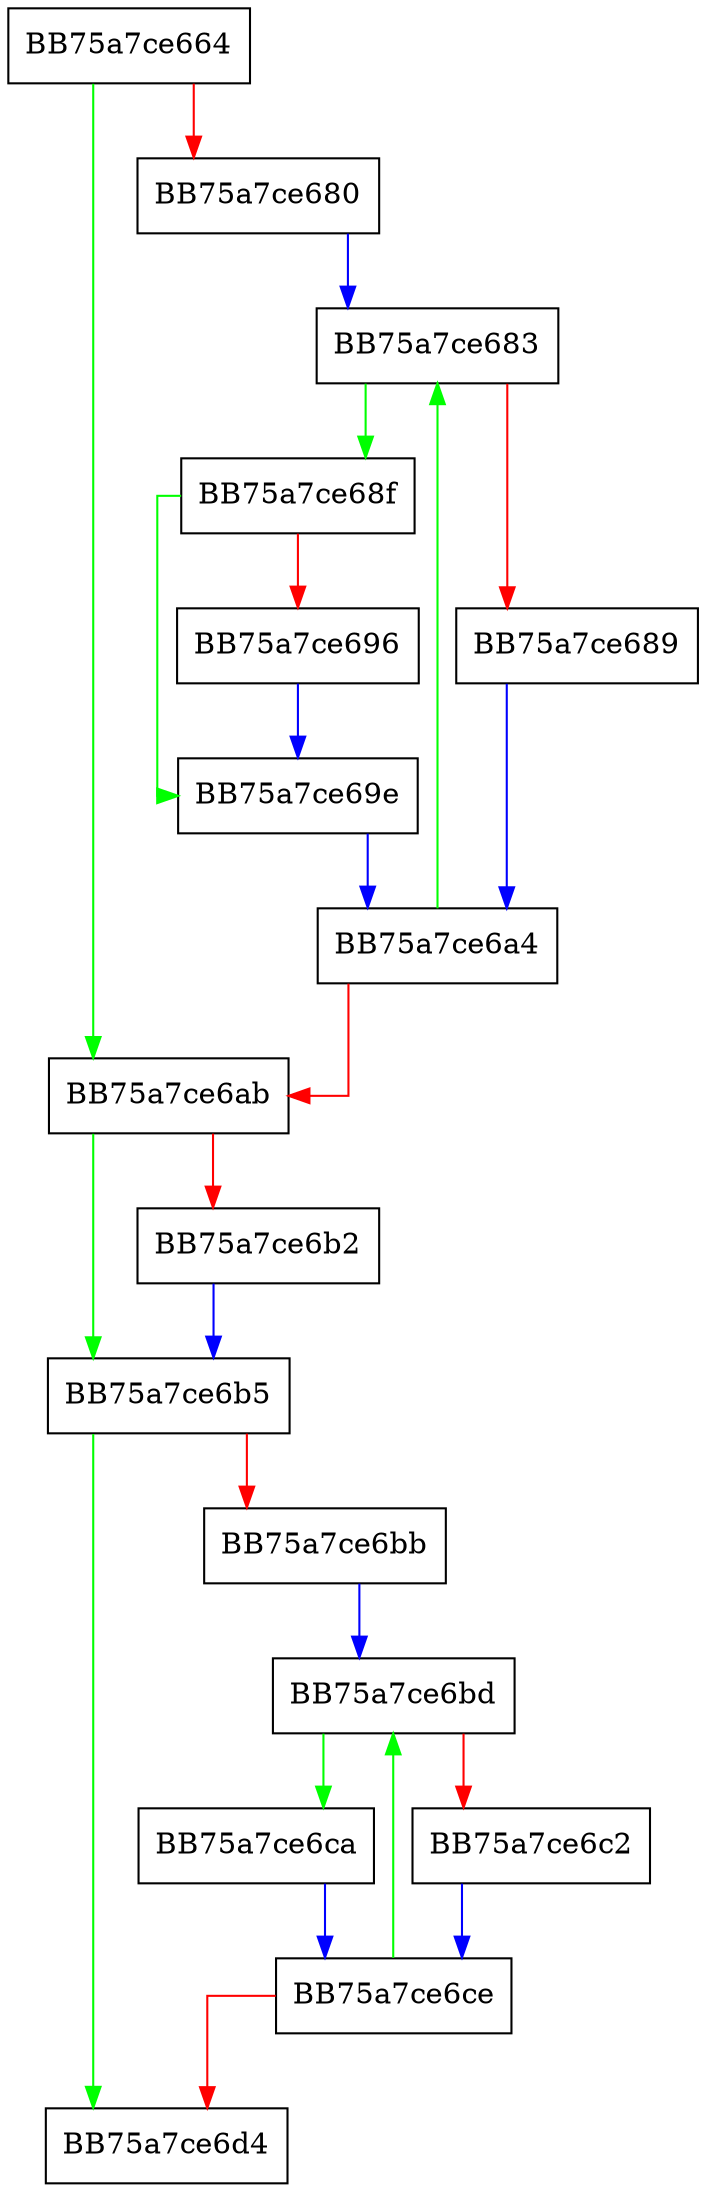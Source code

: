 digraph erase {
  node [shape="box"];
  graph [splines=ortho];
  BB75a7ce664 -> BB75a7ce6ab [color="green"];
  BB75a7ce664 -> BB75a7ce680 [color="red"];
  BB75a7ce680 -> BB75a7ce683 [color="blue"];
  BB75a7ce683 -> BB75a7ce68f [color="green"];
  BB75a7ce683 -> BB75a7ce689 [color="red"];
  BB75a7ce689 -> BB75a7ce6a4 [color="blue"];
  BB75a7ce68f -> BB75a7ce69e [color="green"];
  BB75a7ce68f -> BB75a7ce696 [color="red"];
  BB75a7ce696 -> BB75a7ce69e [color="blue"];
  BB75a7ce69e -> BB75a7ce6a4 [color="blue"];
  BB75a7ce6a4 -> BB75a7ce683 [color="green"];
  BB75a7ce6a4 -> BB75a7ce6ab [color="red"];
  BB75a7ce6ab -> BB75a7ce6b5 [color="green"];
  BB75a7ce6ab -> BB75a7ce6b2 [color="red"];
  BB75a7ce6b2 -> BB75a7ce6b5 [color="blue"];
  BB75a7ce6b5 -> BB75a7ce6d4 [color="green"];
  BB75a7ce6b5 -> BB75a7ce6bb [color="red"];
  BB75a7ce6bb -> BB75a7ce6bd [color="blue"];
  BB75a7ce6bd -> BB75a7ce6ca [color="green"];
  BB75a7ce6bd -> BB75a7ce6c2 [color="red"];
  BB75a7ce6c2 -> BB75a7ce6ce [color="blue"];
  BB75a7ce6ca -> BB75a7ce6ce [color="blue"];
  BB75a7ce6ce -> BB75a7ce6bd [color="green"];
  BB75a7ce6ce -> BB75a7ce6d4 [color="red"];
}